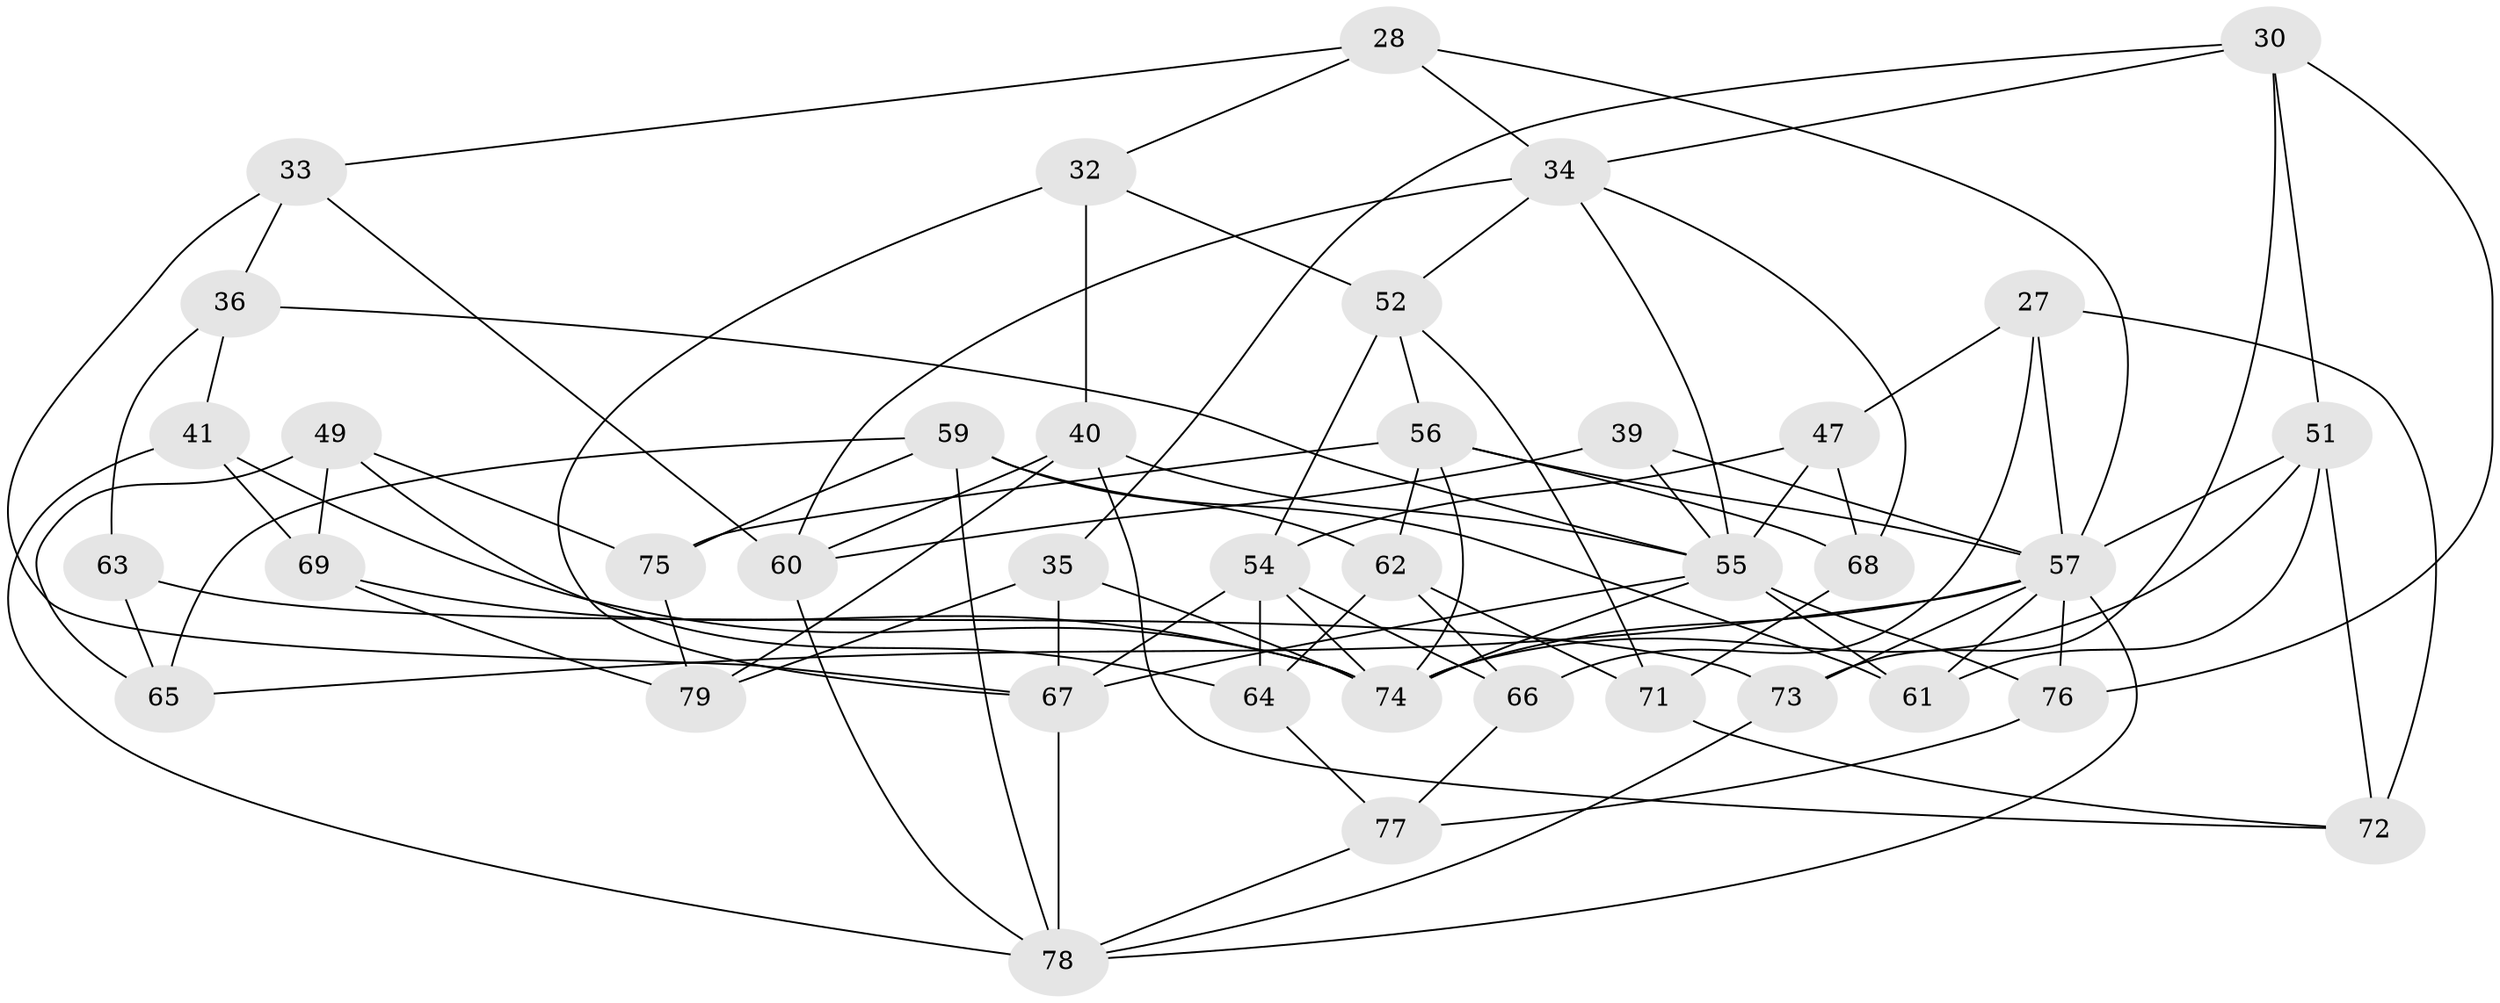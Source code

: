 // original degree distribution, {4: 1.0}
// Generated by graph-tools (version 1.1) at 2025/56/03/09/25 04:56:52]
// undirected, 39 vertices, 94 edges
graph export_dot {
graph [start="1"]
  node [color=gray90,style=filled];
  27;
  28;
  30 [super="+9"];
  32 [super="+2"];
  33;
  34 [super="+7+31"];
  35;
  36;
  39;
  40 [super="+11"];
  41 [super="+12"];
  47;
  49;
  51 [super="+23+17"];
  52 [super="+8"];
  54 [super="+19"];
  55 [super="+48"];
  56 [super="+26"];
  57 [super="+4+22+42"];
  59 [super="+24"];
  60 [super="+50"];
  61 [super="+38+53"];
  62 [super="+29"];
  63;
  64;
  65;
  66;
  67 [super="+25"];
  68;
  69 [super="+43"];
  71;
  72 [super="+3"];
  73 [super="+44"];
  74 [super="+15+70+45"];
  75;
  76 [super="+10"];
  77;
  78 [super="+46"];
  79 [super="+58"];
  27 -- 47;
  27 -- 66;
  27 -- 72;
  27 -- 57;
  28 -- 32;
  28 -- 33;
  28 -- 57;
  28 -- 34;
  30 -- 76 [weight=2];
  30 -- 51 [weight=2];
  30 -- 73 [weight=2];
  30 -- 35;
  30 -- 34;
  32 -- 40;
  32 -- 67 [weight=2];
  32 -- 52 [weight=2];
  33 -- 36;
  33 -- 60;
  33 -- 67;
  34 -- 60 [weight=2];
  34 -- 52;
  34 -- 55 [weight=2];
  34 -- 68;
  35 -- 79;
  35 -- 74;
  35 -- 67;
  36 -- 63;
  36 -- 41;
  36 -- 55;
  39 -- 57 [weight=2];
  39 -- 60;
  39 -- 55;
  40 -- 72;
  40 -- 79 [weight=2];
  40 -- 60;
  40 -- 55;
  41 -- 69 [weight=2];
  41 -- 74 [weight=2];
  41 -- 78;
  47 -- 68;
  47 -- 54;
  47 -- 55;
  49 -- 64;
  49 -- 65;
  49 -- 69;
  49 -- 75;
  51 -- 72 [weight=3];
  51 -- 57 [weight=2];
  51 -- 61;
  51 -- 74 [weight=2];
  52 -- 71;
  52 -- 54;
  52 -- 56;
  54 -- 64;
  54 -- 66;
  54 -- 74;
  54 -- 67;
  55 -- 74;
  55 -- 61 [weight=3];
  55 -- 67;
  55 -- 76;
  56 -- 68;
  56 -- 74;
  56 -- 62;
  56 -- 57;
  56 -- 75;
  57 -- 78;
  57 -- 65;
  57 -- 73;
  57 -- 76 [weight=2];
  57 -- 74;
  57 -- 61;
  59 -- 62 [weight=2];
  59 -- 78;
  59 -- 61 [weight=3];
  59 -- 65;
  59 -- 75;
  60 -- 78;
  62 -- 66;
  62 -- 64;
  62 -- 71;
  63 -- 65;
  63 -- 73 [weight=2];
  64 -- 77;
  66 -- 77;
  67 -- 78 [weight=2];
  68 -- 71;
  69 -- 79 [weight=2];
  69 -- 74;
  71 -- 72;
  73 -- 78;
  75 -- 79;
  76 -- 77;
  77 -- 78;
}
